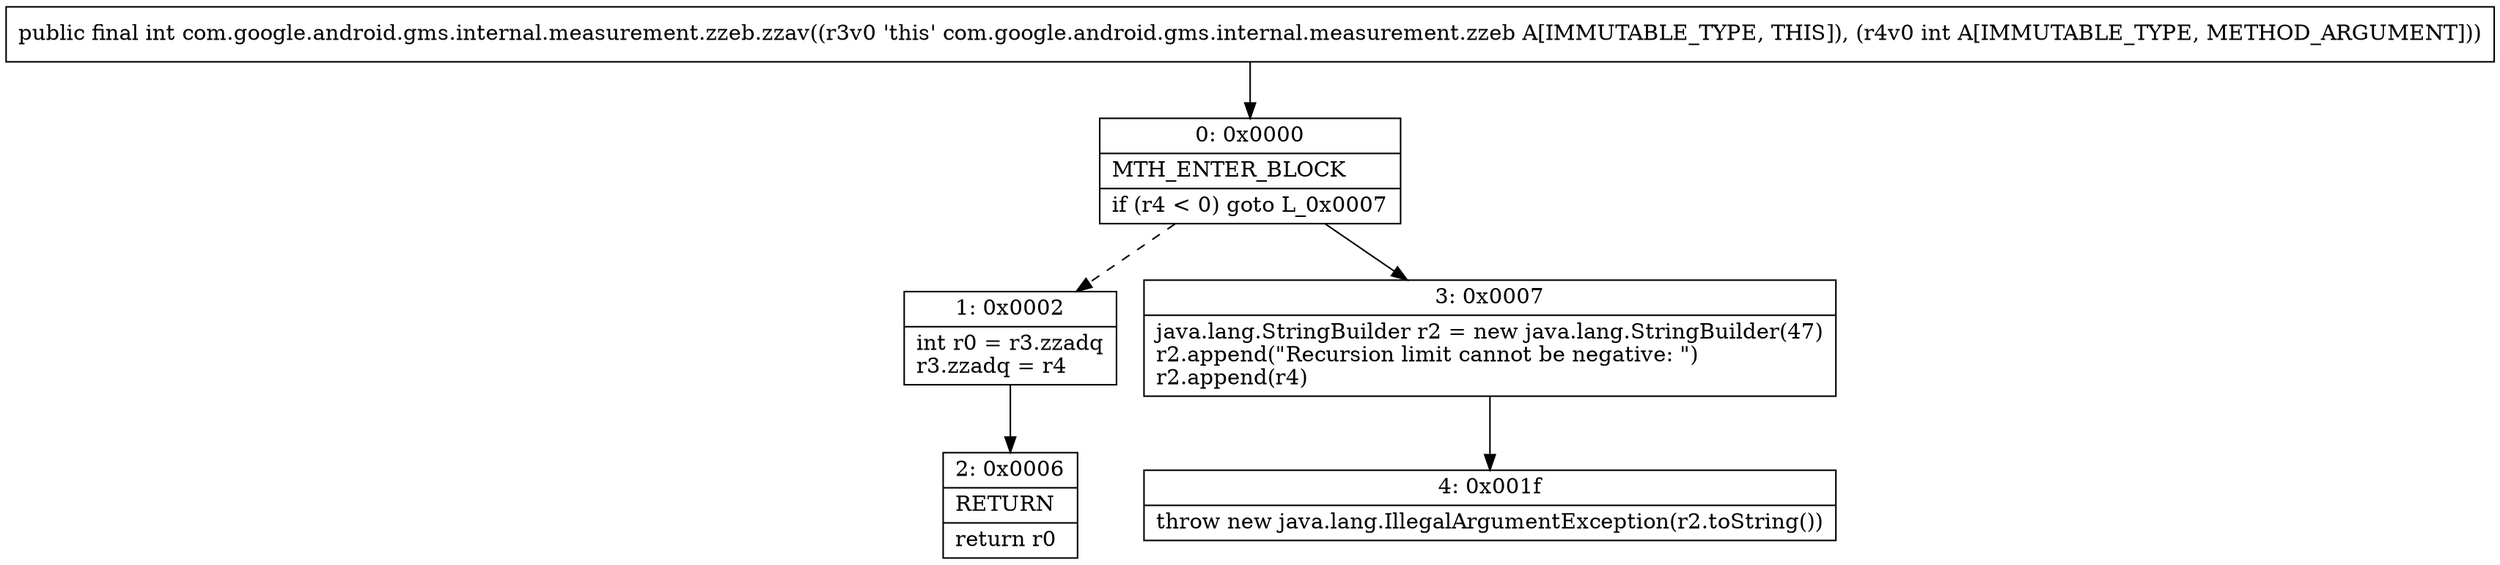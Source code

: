 digraph "CFG forcom.google.android.gms.internal.measurement.zzeb.zzav(I)I" {
Node_0 [shape=record,label="{0\:\ 0x0000|MTH_ENTER_BLOCK\l|if (r4 \< 0) goto L_0x0007\l}"];
Node_1 [shape=record,label="{1\:\ 0x0002|int r0 = r3.zzadq\lr3.zzadq = r4\l}"];
Node_2 [shape=record,label="{2\:\ 0x0006|RETURN\l|return r0\l}"];
Node_3 [shape=record,label="{3\:\ 0x0007|java.lang.StringBuilder r2 = new java.lang.StringBuilder(47)\lr2.append(\"Recursion limit cannot be negative: \")\lr2.append(r4)\l}"];
Node_4 [shape=record,label="{4\:\ 0x001f|throw new java.lang.IllegalArgumentException(r2.toString())\l}"];
MethodNode[shape=record,label="{public final int com.google.android.gms.internal.measurement.zzeb.zzav((r3v0 'this' com.google.android.gms.internal.measurement.zzeb A[IMMUTABLE_TYPE, THIS]), (r4v0 int A[IMMUTABLE_TYPE, METHOD_ARGUMENT])) }"];
MethodNode -> Node_0;
Node_0 -> Node_1[style=dashed];
Node_0 -> Node_3;
Node_1 -> Node_2;
Node_3 -> Node_4;
}

